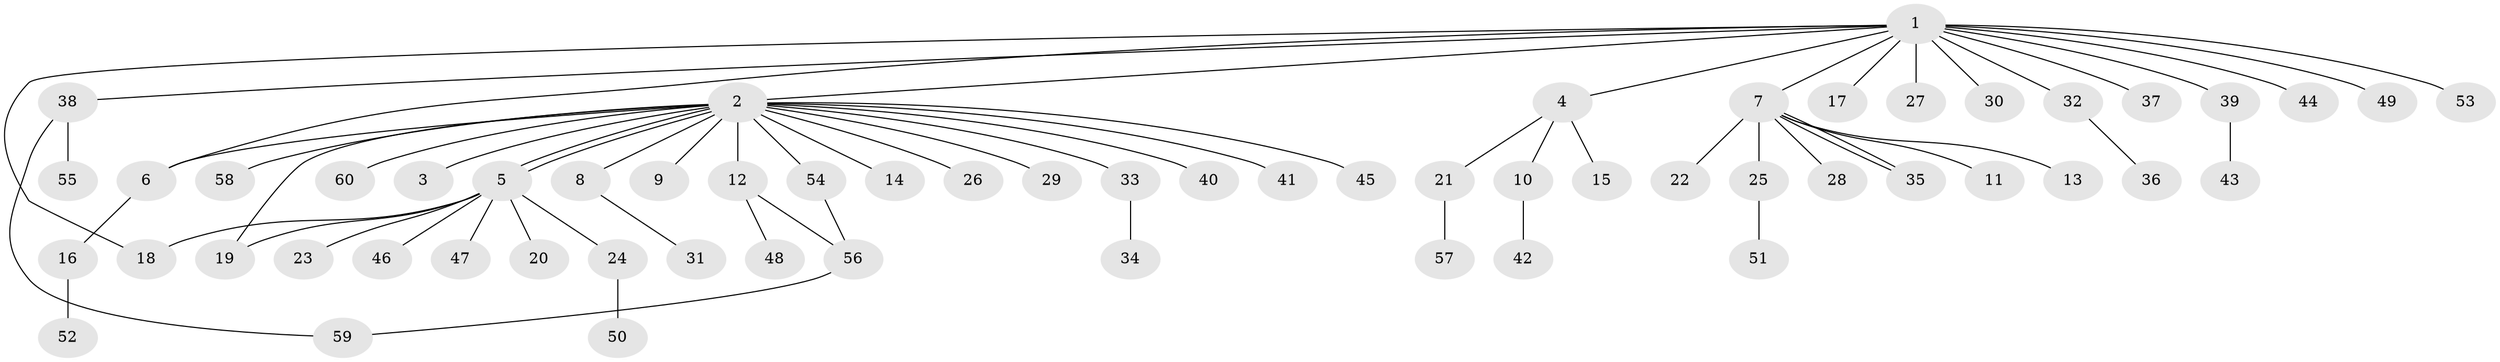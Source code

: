 // coarse degree distribution, {14: 0.021739130434782608, 17: 0.021739130434782608, 3: 0.06521739130434782, 8: 0.043478260869565216, 1: 0.7391304347826086, 4: 0.021739130434782608, 2: 0.08695652173913043}
// Generated by graph-tools (version 1.1) at 2025/41/03/06/25 10:41:50]
// undirected, 60 vertices, 66 edges
graph export_dot {
graph [start="1"]
  node [color=gray90,style=filled];
  1;
  2;
  3;
  4;
  5;
  6;
  7;
  8;
  9;
  10;
  11;
  12;
  13;
  14;
  15;
  16;
  17;
  18;
  19;
  20;
  21;
  22;
  23;
  24;
  25;
  26;
  27;
  28;
  29;
  30;
  31;
  32;
  33;
  34;
  35;
  36;
  37;
  38;
  39;
  40;
  41;
  42;
  43;
  44;
  45;
  46;
  47;
  48;
  49;
  50;
  51;
  52;
  53;
  54;
  55;
  56;
  57;
  58;
  59;
  60;
  1 -- 2;
  1 -- 4;
  1 -- 6;
  1 -- 7;
  1 -- 17;
  1 -- 18;
  1 -- 27;
  1 -- 30;
  1 -- 32;
  1 -- 37;
  1 -- 38;
  1 -- 39;
  1 -- 44;
  1 -- 49;
  1 -- 53;
  2 -- 3;
  2 -- 5;
  2 -- 5;
  2 -- 6;
  2 -- 8;
  2 -- 9;
  2 -- 12;
  2 -- 14;
  2 -- 19;
  2 -- 26;
  2 -- 29;
  2 -- 33;
  2 -- 40;
  2 -- 41;
  2 -- 45;
  2 -- 54;
  2 -- 58;
  2 -- 60;
  4 -- 10;
  4 -- 15;
  4 -- 21;
  5 -- 18;
  5 -- 19;
  5 -- 20;
  5 -- 23;
  5 -- 24;
  5 -- 46;
  5 -- 47;
  6 -- 16;
  7 -- 11;
  7 -- 13;
  7 -- 22;
  7 -- 25;
  7 -- 28;
  7 -- 35;
  7 -- 35;
  8 -- 31;
  10 -- 42;
  12 -- 48;
  12 -- 56;
  16 -- 52;
  21 -- 57;
  24 -- 50;
  25 -- 51;
  32 -- 36;
  33 -- 34;
  38 -- 55;
  38 -- 59;
  39 -- 43;
  54 -- 56;
  56 -- 59;
}
